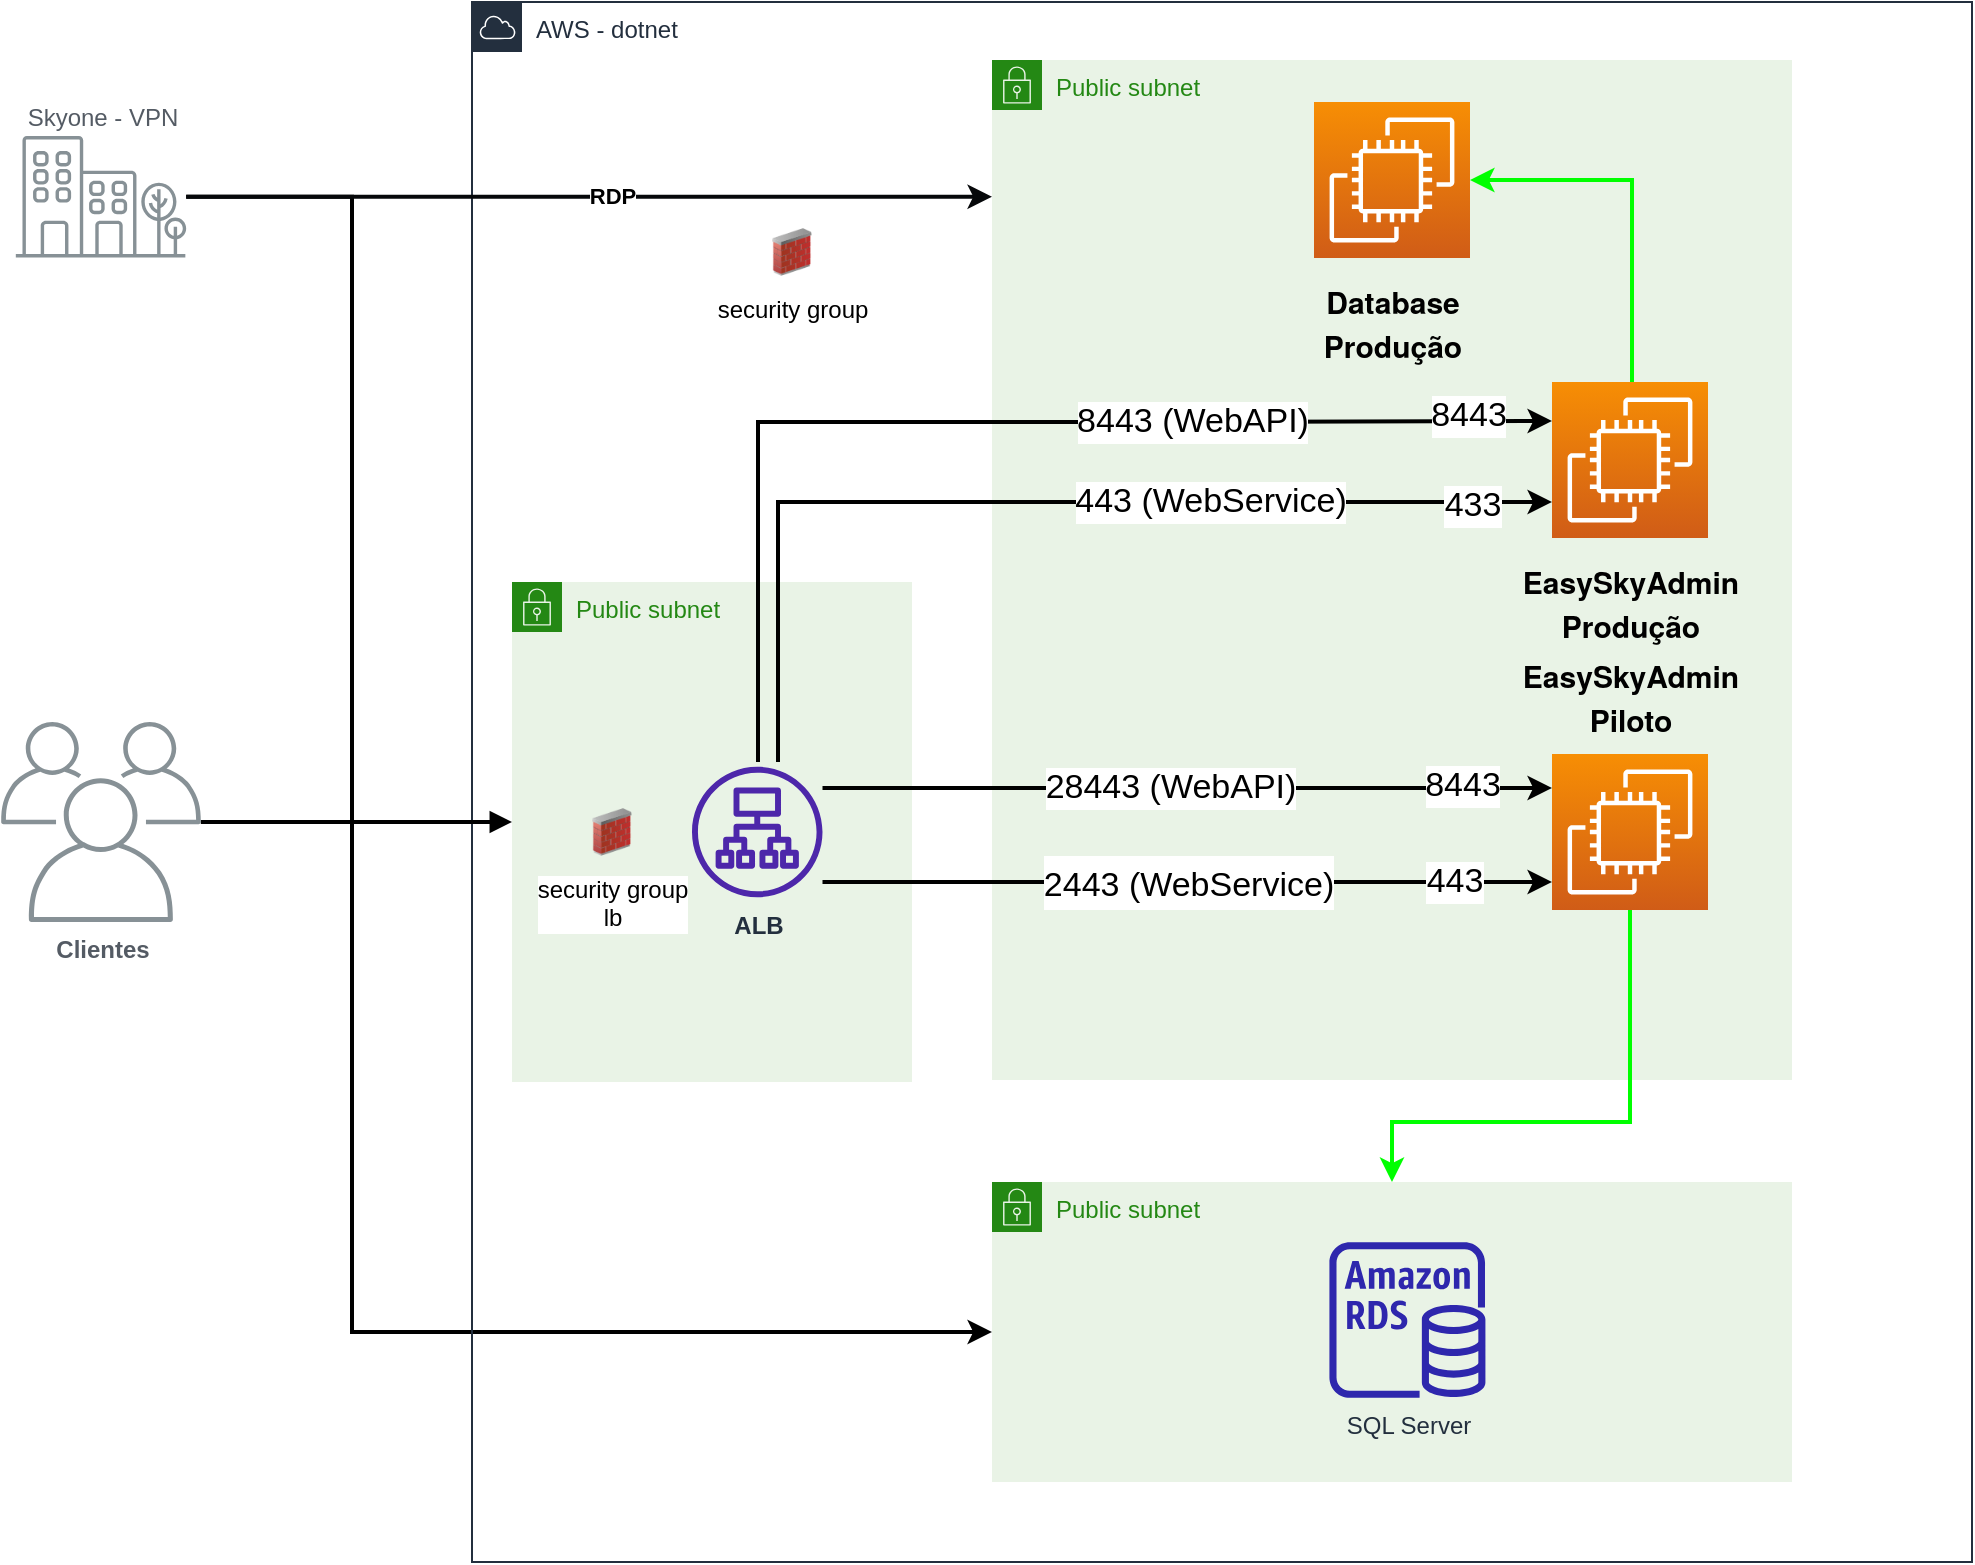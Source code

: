 <mxfile version="20.2.2" type="github">
  <diagram id="Ht1M8jgEwFfnCIfOTk4-" name="Page-1">
    <mxGraphModel dx="1422" dy="769" grid="1" gridSize="10" guides="1" tooltips="1" connect="1" arrows="1" fold="1" page="1" pageScale="1" pageWidth="1169" pageHeight="827" math="0" shadow="0">
      <root>
        <mxCell id="0" />
        <mxCell id="1" parent="0" />
        <mxCell id="oo-HjWGms7W5NT-dYIS2-1" value="" style="edgeStyle=orthogonalEdgeStyle;rounded=0;orthogonalLoop=1;jettySize=auto;html=1;entryX=0;entryY=0.5;entryDx=0;entryDy=0;strokeWidth=2;" parent="1" source="hSxU9nhvMt24uW7oTp4U-1" target="rO6_hR8MWruGMyhy7iHL-1" edge="1">
          <mxGeometry x="0.691" y="5" relative="1" as="geometry">
            <mxPoint x="50" y="752" as="targetPoint" />
            <Array as="points">
              <mxPoint x="320" y="117" />
              <mxPoint x="320" y="685" />
            </Array>
            <mxPoint as="offset" />
          </mxGeometry>
        </mxCell>
        <mxCell id="hSxU9nhvMt24uW7oTp4U-1" value="Skyone - VPN" style="sketch=0;outlineConnect=0;gradientColor=none;fontColor=#545B64;strokeColor=none;fillColor=#879196;dashed=0;verticalLabelPosition=top;verticalAlign=bottom;align=center;html=1;fontSize=12;fontStyle=0;aspect=fixed;shape=mxgraph.aws4.illustration_office_building;pointerEvents=1;labelPosition=center;" parent="1" vertex="1">
          <mxGeometry x="151.75" y="87" width="85.5" height="60.71" as="geometry" />
        </mxCell>
        <mxCell id="hSxU9nhvMt24uW7oTp4U-9" value="AWS - dotnet" style="points=[[0,0],[0.25,0],[0.5,0],[0.75,0],[1,0],[1,0.25],[1,0.5],[1,0.75],[1,1],[0.75,1],[0.5,1],[0.25,1],[0,1],[0,0.75],[0,0.5],[0,0.25]];outlineConnect=0;gradientColor=none;html=1;whiteSpace=wrap;fontSize=12;fontStyle=0;container=1;pointerEvents=0;collapsible=0;recursiveResize=0;shape=mxgraph.aws4.group;grIcon=mxgraph.aws4.group_aws_cloud;strokeColor=#232F3E;fillColor=none;verticalAlign=top;align=left;spacingLeft=30;fontColor=#232F3E;dashed=0;" parent="1" vertex="1">
          <mxGeometry x="380" y="20" width="750" height="780" as="geometry" />
        </mxCell>
        <mxCell id="hSxU9nhvMt24uW7oTp4U-52" value="Public subnet" style="points=[[0,0],[0.25,0],[0.5,0],[0.75,0],[1,0],[1,0.25],[1,0.5],[1,0.75],[1,1],[0.75,1],[0.5,1],[0.25,1],[0,1],[0,0.75],[0,0.5],[0,0.25]];outlineConnect=0;gradientColor=none;html=1;whiteSpace=wrap;fontSize=12;fontStyle=0;container=1;pointerEvents=0;collapsible=0;recursiveResize=0;shape=mxgraph.aws4.group;grIcon=mxgraph.aws4.group_security_group;grStroke=0;strokeColor=#248814;fillColor=#E9F3E6;verticalAlign=top;align=left;spacingLeft=30;fontColor=#248814;dashed=0;" parent="hSxU9nhvMt24uW7oTp4U-9" vertex="1">
          <mxGeometry x="20" y="290" width="200" height="250" as="geometry" />
        </mxCell>
        <mxCell id="hSxU9nhvMt24uW7oTp4U-18" value="security group&lt;br&gt;lb" style="image;html=1;image=img/lib/clip_art/networking/Firewall_02_128x128.png" parent="hSxU9nhvMt24uW7oTp4U-52" vertex="1">
          <mxGeometry x="40" y="109.99" width="20" height="30" as="geometry" />
        </mxCell>
        <mxCell id="VFxCpets81M08XsOUOsf-4" value="ALB" style="sketch=0;outlineConnect=0;fontColor=#232F3E;gradientColor=none;fillColor=#4D27AA;strokeColor=none;dashed=0;verticalLabelPosition=bottom;verticalAlign=top;align=center;html=1;fontSize=12;fontStyle=1;aspect=fixed;pointerEvents=1;shape=mxgraph.aws4.application_load_balancer;labelPosition=center;" parent="hSxU9nhvMt24uW7oTp4U-52" vertex="1">
          <mxGeometry x="90" y="92.37" width="65.25" height="65.25" as="geometry" />
        </mxCell>
        <mxCell id="hSxU9nhvMt24uW7oTp4U-30" value="Public subnet" style="points=[[0,0],[0.25,0],[0.5,0],[0.75,0],[1,0],[1,0.25],[1,0.5],[1,0.75],[1,1],[0.75,1],[0.5,1],[0.25,1],[0,1],[0,0.75],[0,0.5],[0,0.25]];outlineConnect=0;gradientColor=none;html=1;whiteSpace=wrap;fontSize=12;fontStyle=0;container=1;pointerEvents=0;collapsible=0;recursiveResize=0;shape=mxgraph.aws4.group;grIcon=mxgraph.aws4.group_security_group;grStroke=0;strokeColor=#248814;fillColor=#E9F3E6;verticalAlign=top;align=left;spacingLeft=30;fontColor=#248814;dashed=0;" parent="hSxU9nhvMt24uW7oTp4U-9" vertex="1">
          <mxGeometry x="260" y="29" width="400" height="510" as="geometry" />
        </mxCell>
        <mxCell id="zXQp48xS7FL1OiD5PY-Q-1" value="&lt;h2 style=&quot;font-family: &amp;quot;Amazon Ember&amp;quot;, &amp;quot;Helvetica Neue&amp;quot;, Roboto, Arial, sans-serif; font-weight: var(--font-heading-l-weight-qh3c9t, 700); text-decoration: none; margin: 0px; padding: var(--space-xxs-ynfts5, 4px) 0 var(--space-scaled-xxs-95dhkm, 4px) 0; line-height: var(--font-panel-header-line-height-dwnc1y, 22px); font-style: normal; font-variant-ligatures: normal; font-variant-caps: normal; letter-spacing: normal; orphans: 2; text-indent: 0px; text-transform: none; widows: 2; word-spacing: 0px; -webkit-text-stroke-width: 0px; font-size: 15px;&quot; class=&quot;awsui_header-text_1r9lg_12cka_479&quot;&gt;EasySkyAdmin &lt;br style=&quot;&quot;&gt;Piloto&lt;/h2&gt;" style="sketch=0;points=[[0,0,0],[0.25,0,0],[0.5,0,0],[0.75,0,0],[1,0,0],[0,1,0],[0.25,1,0],[0.5,1,0],[0.75,1,0],[1,1,0],[0,0.25,0],[0,0.5,0],[0,0.75,0],[1,0.25,0],[1,0.5,0],[1,0.75,0]];outlineConnect=0;fontColor=default;gradientColor=#F78E04;gradientDirection=north;fillColor=#D05C17;strokeColor=#ffffff;dashed=0;verticalLabelPosition=top;verticalAlign=bottom;align=center;html=1;fontSize=12;fontStyle=0;aspect=fixed;shape=mxgraph.aws4.resourceIcon;resIcon=mxgraph.aws4.ec2;labelBackgroundColor=none;labelBorderColor=none;labelPosition=center;" vertex="1" parent="hSxU9nhvMt24uW7oTp4U-30">
          <mxGeometry x="280" y="347" width="78" height="78" as="geometry" />
        </mxCell>
        <mxCell id="zXQp48xS7FL1OiD5PY-Q-5" style="edgeStyle=orthogonalEdgeStyle;rounded=0;orthogonalLoop=1;jettySize=auto;html=1;fontSize=22;fontColor=default;horizontal=1;spacing=2;spacingTop=0;strokeWidth=2;" edge="1" parent="hSxU9nhvMt24uW7oTp4U-30">
          <mxGeometry relative="1" as="geometry">
            <mxPoint x="-84.75" y="364" as="sourcePoint" />
            <mxPoint x="280" y="364" as="targetPoint" />
            <Array as="points">
              <mxPoint x="90" y="364" />
              <mxPoint x="90" y="364" />
            </Array>
          </mxGeometry>
        </mxCell>
        <mxCell id="zXQp48xS7FL1OiD5PY-Q-6" value="28443 (WebAPI)" style="edgeLabel;html=1;align=center;verticalAlign=middle;resizable=0;points=[];fontSize=17;fontColor=default;" vertex="1" connectable="0" parent="zXQp48xS7FL1OiD5PY-Q-5">
          <mxGeometry x="0.073" relative="1" as="geometry">
            <mxPoint x="-22" as="offset" />
          </mxGeometry>
        </mxCell>
        <mxCell id="zXQp48xS7FL1OiD5PY-Q-15" value="8443" style="edgeLabel;html=1;align=center;verticalAlign=middle;resizable=0;points=[];fontSize=17;fontColor=default;" vertex="1" connectable="0" parent="zXQp48xS7FL1OiD5PY-Q-5">
          <mxGeometry x="0.753" y="1" relative="1" as="geometry">
            <mxPoint as="offset" />
          </mxGeometry>
        </mxCell>
        <mxCell id="zXQp48xS7FL1OiD5PY-Q-22" value="" style="edgeStyle=orthogonalEdgeStyle;rounded=0;orthogonalLoop=1;jettySize=auto;html=1;fontSize=16;fontColor=default;strokeWidth=2;strokeColor=#00FF00;" edge="1" parent="hSxU9nhvMt24uW7oTp4U-30" source="zXQp48xS7FL1OiD5PY-Q-7" target="zXQp48xS7FL1OiD5PY-Q-21">
          <mxGeometry relative="1" as="geometry">
            <Array as="points">
              <mxPoint x="320" y="60" />
            </Array>
          </mxGeometry>
        </mxCell>
        <mxCell id="zXQp48xS7FL1OiD5PY-Q-7" value="&lt;h2 style=&quot;font-family: &amp;quot;Amazon Ember&amp;quot;, &amp;quot;Helvetica Neue&amp;quot;, Roboto, Arial, sans-serif; font-weight: var(--font-heading-l-weight-qh3c9t, 700); text-decoration: none; margin: 0px; padding: var(--space-xxs-ynfts5, 4px) 0 var(--space-scaled-xxs-95dhkm, 4px) 0; line-height: var(--font-panel-header-line-height-dwnc1y, 22px); font-style: normal; font-variant-ligatures: normal; font-variant-caps: normal; letter-spacing: normal; orphans: 2; text-indent: 0px; text-transform: none; widows: 2; word-spacing: 0px; -webkit-text-stroke-width: 0px; font-size: 15px;&quot; class=&quot;awsui_header-text_1r9lg_12cka_479&quot;&gt;EasySkyAdmin &lt;br style=&quot;&quot;&gt;Produção&lt;/h2&gt;" style="sketch=0;points=[[0,0,0],[0.25,0,0],[0.5,0,0],[0.75,0,0],[1,0,0],[0,1,0],[0.25,1,0],[0.5,1,0],[0.75,1,0],[1,1,0],[0,0.25,0],[0,0.5,0],[0,0.75,0],[1,0.25,0],[1,0.5,0],[1,0.75,0]];outlineConnect=0;fontColor=default;gradientColor=#F78E04;gradientDirection=north;fillColor=#D05C17;strokeColor=#ffffff;dashed=0;verticalLabelPosition=bottom;verticalAlign=top;align=center;html=1;fontSize=12;fontStyle=0;aspect=fixed;shape=mxgraph.aws4.resourceIcon;resIcon=mxgraph.aws4.ec2;labelBackgroundColor=none;labelBorderColor=none;labelPosition=center;" vertex="1" parent="hSxU9nhvMt24uW7oTp4U-30">
          <mxGeometry x="280" y="161" width="78" height="78" as="geometry" />
        </mxCell>
        <mxCell id="zXQp48xS7FL1OiD5PY-Q-21" value="&lt;h2 style=&quot;font-family: &amp;quot;Amazon Ember&amp;quot;, &amp;quot;Helvetica Neue&amp;quot;, Roboto, Arial, sans-serif; font-weight: var(--font-heading-l-weight-qh3c9t, 700); text-decoration: none; margin: 0px; padding: var(--space-xxs-ynfts5, 4px) 0 var(--space-scaled-xxs-95dhkm, 4px) 0; line-height: var(--font-panel-header-line-height-dwnc1y, 22px); font-style: normal; font-variant-ligatures: normal; font-variant-caps: normal; letter-spacing: normal; orphans: 2; text-indent: 0px; text-transform: none; widows: 2; word-spacing: 0px; -webkit-text-stroke-width: 0px; font-size: 15px;&quot; class=&quot;awsui_header-text_1r9lg_12cka_479&quot;&gt;Database&lt;br&gt;Produção&lt;/h2&gt;" style="sketch=0;points=[[0,0,0],[0.25,0,0],[0.5,0,0],[0.75,0,0],[1,0,0],[0,1,0],[0.25,1,0],[0.5,1,0],[0.75,1,0],[1,1,0],[0,0.25,0],[0,0.5,0],[0,0.75,0],[1,0.25,0],[1,0.5,0],[1,0.75,0]];outlineConnect=0;fontColor=default;gradientColor=#F78E04;gradientDirection=north;fillColor=#D05C17;strokeColor=#ffffff;dashed=0;verticalLabelPosition=bottom;verticalAlign=top;align=center;html=1;fontSize=12;fontStyle=0;aspect=fixed;shape=mxgraph.aws4.resourceIcon;resIcon=mxgraph.aws4.ec2;labelBackgroundColor=none;labelBorderColor=none;labelPosition=center;" vertex="1" parent="hSxU9nhvMt24uW7oTp4U-30">
          <mxGeometry x="161" y="21" width="78" height="78" as="geometry" />
        </mxCell>
        <mxCell id="hSxU9nhvMt24uW7oTp4U-47" value="security group" style="image;html=1;image=img/lib/clip_art/networking/Firewall_02_128x128.png" parent="hSxU9nhvMt24uW7oTp4U-9" vertex="1">
          <mxGeometry x="150" y="110" width="20" height="30" as="geometry" />
        </mxCell>
        <mxCell id="rO6_hR8MWruGMyhy7iHL-1" value="Public subnet" style="points=[[0,0],[0.25,0],[0.5,0],[0.75,0],[1,0],[1,0.25],[1,0.5],[1,0.75],[1,1],[0.75,1],[0.5,1],[0.25,1],[0,1],[0,0.75],[0,0.5],[0,0.25]];outlineConnect=0;gradientColor=none;html=1;whiteSpace=wrap;fontSize=12;fontStyle=0;container=1;pointerEvents=0;collapsible=0;recursiveResize=0;shape=mxgraph.aws4.group;grIcon=mxgraph.aws4.group_security_group;grStroke=0;strokeColor=#248814;fillColor=#E9F3E6;verticalAlign=top;align=left;spacingLeft=30;fontColor=#248814;dashed=0;" parent="hSxU9nhvMt24uW7oTp4U-9" vertex="1">
          <mxGeometry x="260" y="590" width="400" height="150" as="geometry" />
        </mxCell>
        <mxCell id="rO6_hR8MWruGMyhy7iHL-4" value="SQL Server" style="sketch=0;outlineConnect=0;fontColor=#232F3E;gradientColor=none;fillColor=#2E27AD;strokeColor=none;dashed=0;verticalLabelPosition=bottom;verticalAlign=top;align=center;html=1;fontSize=12;fontStyle=0;aspect=fixed;pointerEvents=1;shape=mxgraph.aws4.rds_instance;" parent="rO6_hR8MWruGMyhy7iHL-1" vertex="1">
          <mxGeometry x="168.71" y="30" width="78" height="78" as="geometry" />
        </mxCell>
        <mxCell id="zXQp48xS7FL1OiD5PY-Q-4" value="&lt;font style=&quot;font-size: 17px;&quot;&gt;2443 (WebService)&lt;/font&gt;" style="edgeStyle=orthogonalEdgeStyle;rounded=0;orthogonalLoop=1;jettySize=auto;html=1;fontSize=22;fontColor=default;horizontal=1;spacing=2;spacingTop=0;strokeWidth=2;" edge="1" parent="hSxU9nhvMt24uW7oTp4U-9" source="VFxCpets81M08XsOUOsf-4" target="zXQp48xS7FL1OiD5PY-Q-1">
          <mxGeometry relative="1" as="geometry">
            <Array as="points">
              <mxPoint x="350" y="440" />
              <mxPoint x="350" y="440" />
            </Array>
          </mxGeometry>
        </mxCell>
        <mxCell id="zXQp48xS7FL1OiD5PY-Q-14" value="443" style="edgeLabel;html=1;align=center;verticalAlign=middle;resizable=0;points=[];fontSize=17;fontColor=default;" vertex="1" connectable="0" parent="zXQp48xS7FL1OiD5PY-Q-4">
          <mxGeometry x="0.847" relative="1" as="geometry">
            <mxPoint x="-22" as="offset" />
          </mxGeometry>
        </mxCell>
        <mxCell id="zXQp48xS7FL1OiD5PY-Q-8" style="edgeStyle=orthogonalEdgeStyle;rounded=0;orthogonalLoop=1;jettySize=auto;html=1;entryX=0;entryY=0.25;entryDx=0;entryDy=0;entryPerimeter=0;fontSize=17;fontColor=default;strokeWidth=2;" edge="1" parent="hSxU9nhvMt24uW7oTp4U-9" target="zXQp48xS7FL1OiD5PY-Q-7">
          <mxGeometry relative="1" as="geometry">
            <mxPoint x="143" y="380" as="sourcePoint" />
            <Array as="points">
              <mxPoint x="143" y="210" />
              <mxPoint x="358" y="210" />
            </Array>
          </mxGeometry>
        </mxCell>
        <mxCell id="zXQp48xS7FL1OiD5PY-Q-11" value="8443 (WebAPI)" style="edgeLabel;html=1;align=center;verticalAlign=middle;resizable=0;points=[];fontSize=17;fontColor=default;" vertex="1" connectable="0" parent="zXQp48xS7FL1OiD5PY-Q-8">
          <mxGeometry x="0.465" relative="1" as="geometry">
            <mxPoint x="-29" as="offset" />
          </mxGeometry>
        </mxCell>
        <mxCell id="zXQp48xS7FL1OiD5PY-Q-16" value="8443" style="edgeLabel;html=1;align=center;verticalAlign=middle;resizable=0;points=[];fontSize=17;fontColor=default;" vertex="1" connectable="0" parent="zXQp48xS7FL1OiD5PY-Q-8">
          <mxGeometry x="0.85" y="3" relative="1" as="geometry">
            <mxPoint as="offset" />
          </mxGeometry>
        </mxCell>
        <mxCell id="zXQp48xS7FL1OiD5PY-Q-18" style="edgeStyle=orthogonalEdgeStyle;rounded=0;orthogonalLoop=1;jettySize=auto;html=1;fontSize=17;fontColor=default;strokeWidth=2;strokeColor=#00FF00;" edge="1" parent="hSxU9nhvMt24uW7oTp4U-9" source="zXQp48xS7FL1OiD5PY-Q-1" target="rO6_hR8MWruGMyhy7iHL-1">
          <mxGeometry relative="1" as="geometry">
            <Array as="points">
              <mxPoint x="579" y="560" />
              <mxPoint x="460" y="560" />
            </Array>
          </mxGeometry>
        </mxCell>
        <mxCell id="hSxU9nhvMt24uW7oTp4U-12" value="" style="edgeStyle=orthogonalEdgeStyle;html=1;endArrow=block;elbow=vertical;startArrow=none;endFill=1;strokeColor=#000000;rounded=0;strokeWidth=2;" parent="1" source="VFxCpets81M08XsOUOsf-3" target="hSxU9nhvMt24uW7oTp4U-52" edge="1">
          <mxGeometry width="100" relative="1" as="geometry">
            <mxPoint x="310" y="560" as="sourcePoint" />
            <mxPoint x="480" y="566" as="targetPoint" />
            <Array as="points">
              <mxPoint x="370" y="430" />
              <mxPoint x="370" y="430" />
            </Array>
          </mxGeometry>
        </mxCell>
        <mxCell id="hSxU9nhvMt24uW7oTp4U-45" style="edgeStyle=orthogonalEdgeStyle;rounded=0;orthogonalLoop=1;jettySize=auto;html=1;startArrow=none;startFill=0;strokeColor=#06080A;strokeWidth=2;" parent="1" source="hSxU9nhvMt24uW7oTp4U-1" edge="1" target="hSxU9nhvMt24uW7oTp4U-30">
          <mxGeometry relative="1" as="geometry">
            <mxPoint x="640" y="120" as="targetPoint" />
            <Array as="points">
              <mxPoint x="580" y="117" />
              <mxPoint x="580" y="117" />
            </Array>
          </mxGeometry>
        </mxCell>
        <mxCell id="hSxU9nhvMt24uW7oTp4U-46" value="RDP" style="edgeLabel;html=1;align=center;verticalAlign=middle;resizable=0;points=[];fontStyle=1" parent="hSxU9nhvMt24uW7oTp4U-45" vertex="1" connectable="0">
          <mxGeometry x="0.057" y="1" relative="1" as="geometry">
            <mxPoint as="offset" />
          </mxGeometry>
        </mxCell>
        <mxCell id="VFxCpets81M08XsOUOsf-3" value="Clientes" style="sketch=0;outlineConnect=0;gradientColor=none;fontColor=#545B64;strokeColor=none;fillColor=#879196;dashed=0;verticalLabelPosition=bottom;verticalAlign=top;align=center;html=1;fontSize=12;fontStyle=1;aspect=fixed;shape=mxgraph.aws4.illustration_users;pointerEvents=1" parent="1" vertex="1">
          <mxGeometry x="144.5" y="380" width="100" height="100" as="geometry" />
        </mxCell>
        <mxCell id="zXQp48xS7FL1OiD5PY-Q-9" style="edgeStyle=orthogonalEdgeStyle;rounded=0;orthogonalLoop=1;jettySize=auto;html=1;fontSize=17;fontColor=default;strokeWidth=2;" edge="1" parent="1" target="zXQp48xS7FL1OiD5PY-Q-7">
          <mxGeometry relative="1" as="geometry">
            <mxPoint x="533" y="400" as="sourcePoint" />
            <mxPoint x="930" y="219.5" as="targetPoint" />
            <Array as="points">
              <mxPoint x="533" y="270" />
            </Array>
          </mxGeometry>
        </mxCell>
        <mxCell id="zXQp48xS7FL1OiD5PY-Q-10" value="443 (WebService)" style="edgeLabel;html=1;align=center;verticalAlign=middle;resizable=0;points=[];fontSize=17;fontColor=default;" vertex="1" connectable="0" parent="zXQp48xS7FL1OiD5PY-Q-9">
          <mxGeometry x="0.337" relative="1" as="geometry">
            <mxPoint as="offset" />
          </mxGeometry>
        </mxCell>
        <mxCell id="zXQp48xS7FL1OiD5PY-Q-17" value="433" style="edgeLabel;html=1;align=center;verticalAlign=middle;resizable=0;points=[];fontSize=17;fontColor=default;" vertex="1" connectable="0" parent="zXQp48xS7FL1OiD5PY-Q-9">
          <mxGeometry x="0.844" y="-2" relative="1" as="geometry">
            <mxPoint as="offset" />
          </mxGeometry>
        </mxCell>
      </root>
    </mxGraphModel>
  </diagram>
</mxfile>
